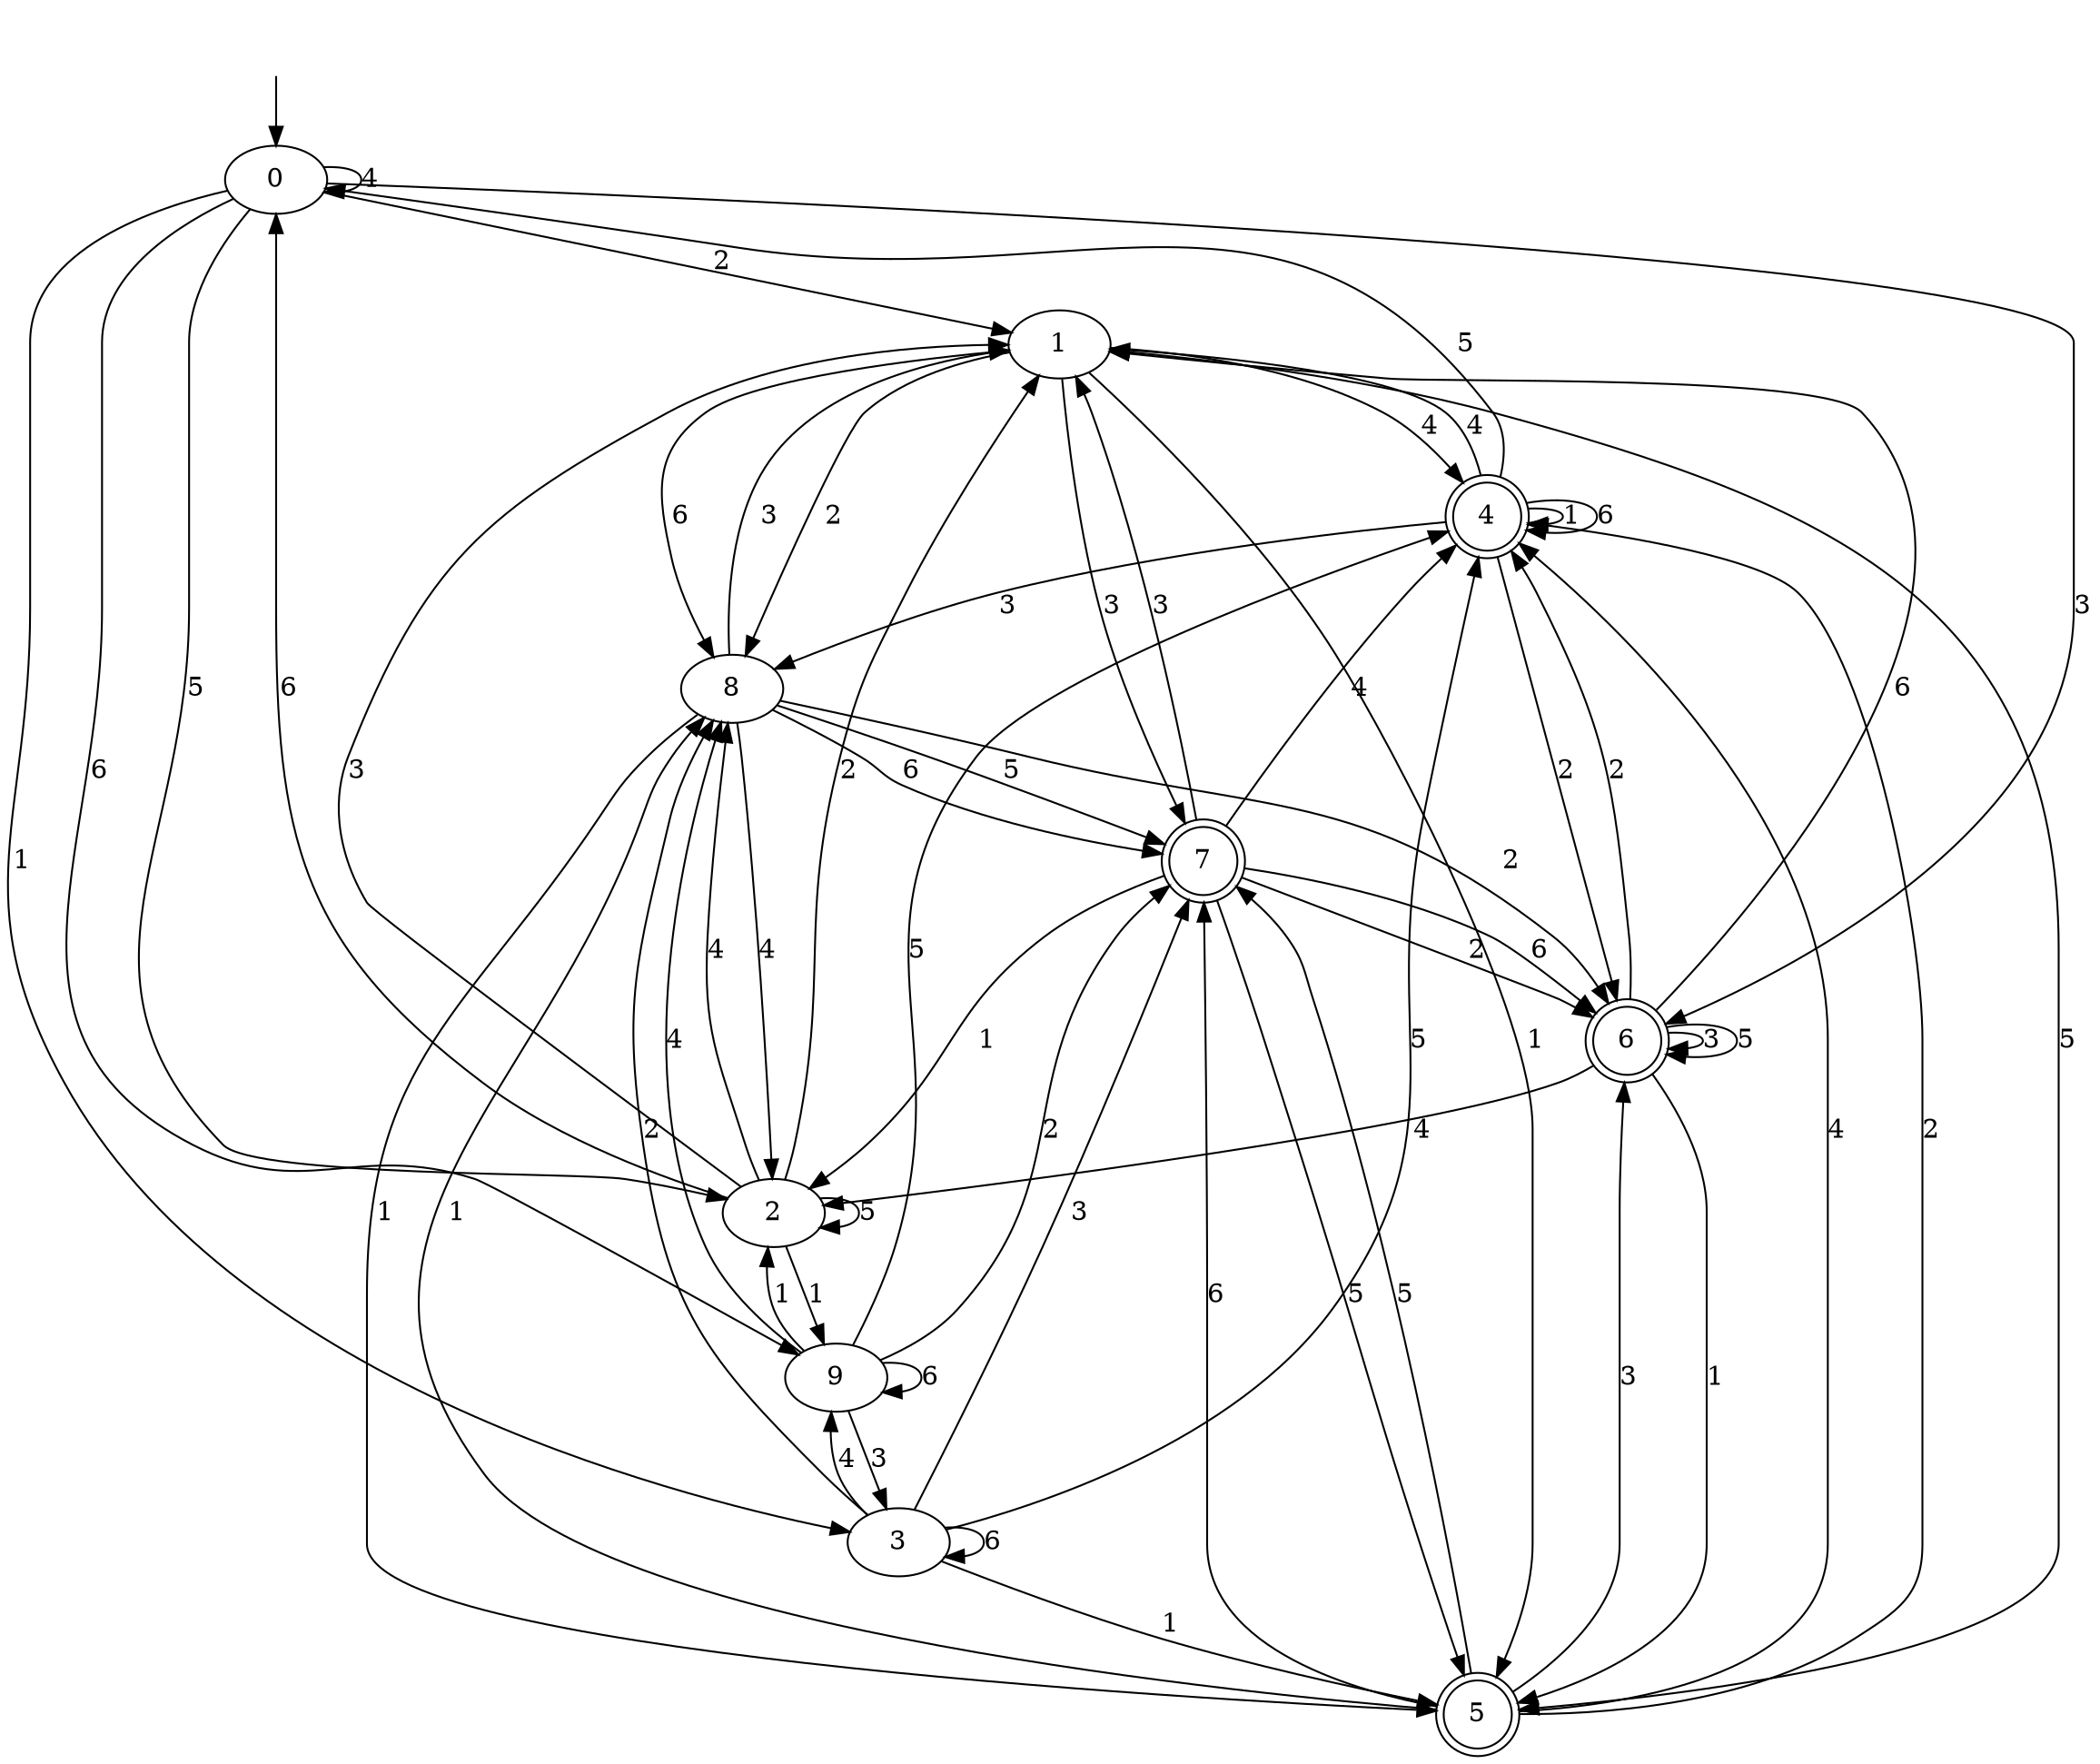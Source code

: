 digraph dfa_size_10_inputs_6_2 {
0 [label=0];
1 [label=1];
2 [label=2];
3 [label=3];
4 [label=4, shape=doublecircle];
5 [label=5, shape=doublecircle];
6 [label=6, shape=doublecircle];
7 [label=7, shape=doublecircle];
8 [label=8];
9 [label=9];
0 -> 3  [label=1];
0 -> 1  [label=2];
0 -> 6  [label=3];
0 -> 0  [label=4];
0 -> 2  [label=5];
0 -> 9  [label=6];
1 -> 5  [label=1];
1 -> 8  [label=2];
1 -> 7  [label=3];
1 -> 4  [label=4];
1 -> 5  [label=5];
1 -> 8  [label=6];
2 -> 9  [label=1];
2 -> 1  [label=2];
2 -> 1  [label=3];
2 -> 8  [label=4];
2 -> 2  [label=5];
2 -> 0  [label=6];
3 -> 5  [label=1];
3 -> 8  [label=2];
3 -> 7  [label=3];
3 -> 9  [label=4];
3 -> 4  [label=5];
3 -> 3  [label=6];
4 -> 4  [label=1];
4 -> 6  [label=2];
4 -> 8  [label=3];
4 -> 1  [label=4];
4 -> 0  [label=5];
4 -> 4  [label=6];
5 -> 8  [label=1];
5 -> 4  [label=2];
5 -> 6  [label=3];
5 -> 4  [label=4];
5 -> 7  [label=5];
5 -> 7  [label=6];
6 -> 5  [label=1];
6 -> 4  [label=2];
6 -> 6  [label=3];
6 -> 2  [label=4];
6 -> 6  [label=5];
6 -> 1  [label=6];
7 -> 2  [label=1];
7 -> 6  [label=2];
7 -> 1  [label=3];
7 -> 4  [label=4];
7 -> 5  [label=5];
7 -> 6  [label=6];
8 -> 5  [label=1];
8 -> 6  [label=2];
8 -> 1  [label=3];
8 -> 2  [label=4];
8 -> 7  [label=5];
8 -> 7  [label=6];
9 -> 2  [label=1];
9 -> 7  [label=2];
9 -> 3  [label=3];
9 -> 8  [label=4];
9 -> 4  [label=5];
9 -> 9  [label=6];
__start0 [label="", shape=none];
__start0 -> 0  [label=""];
}
